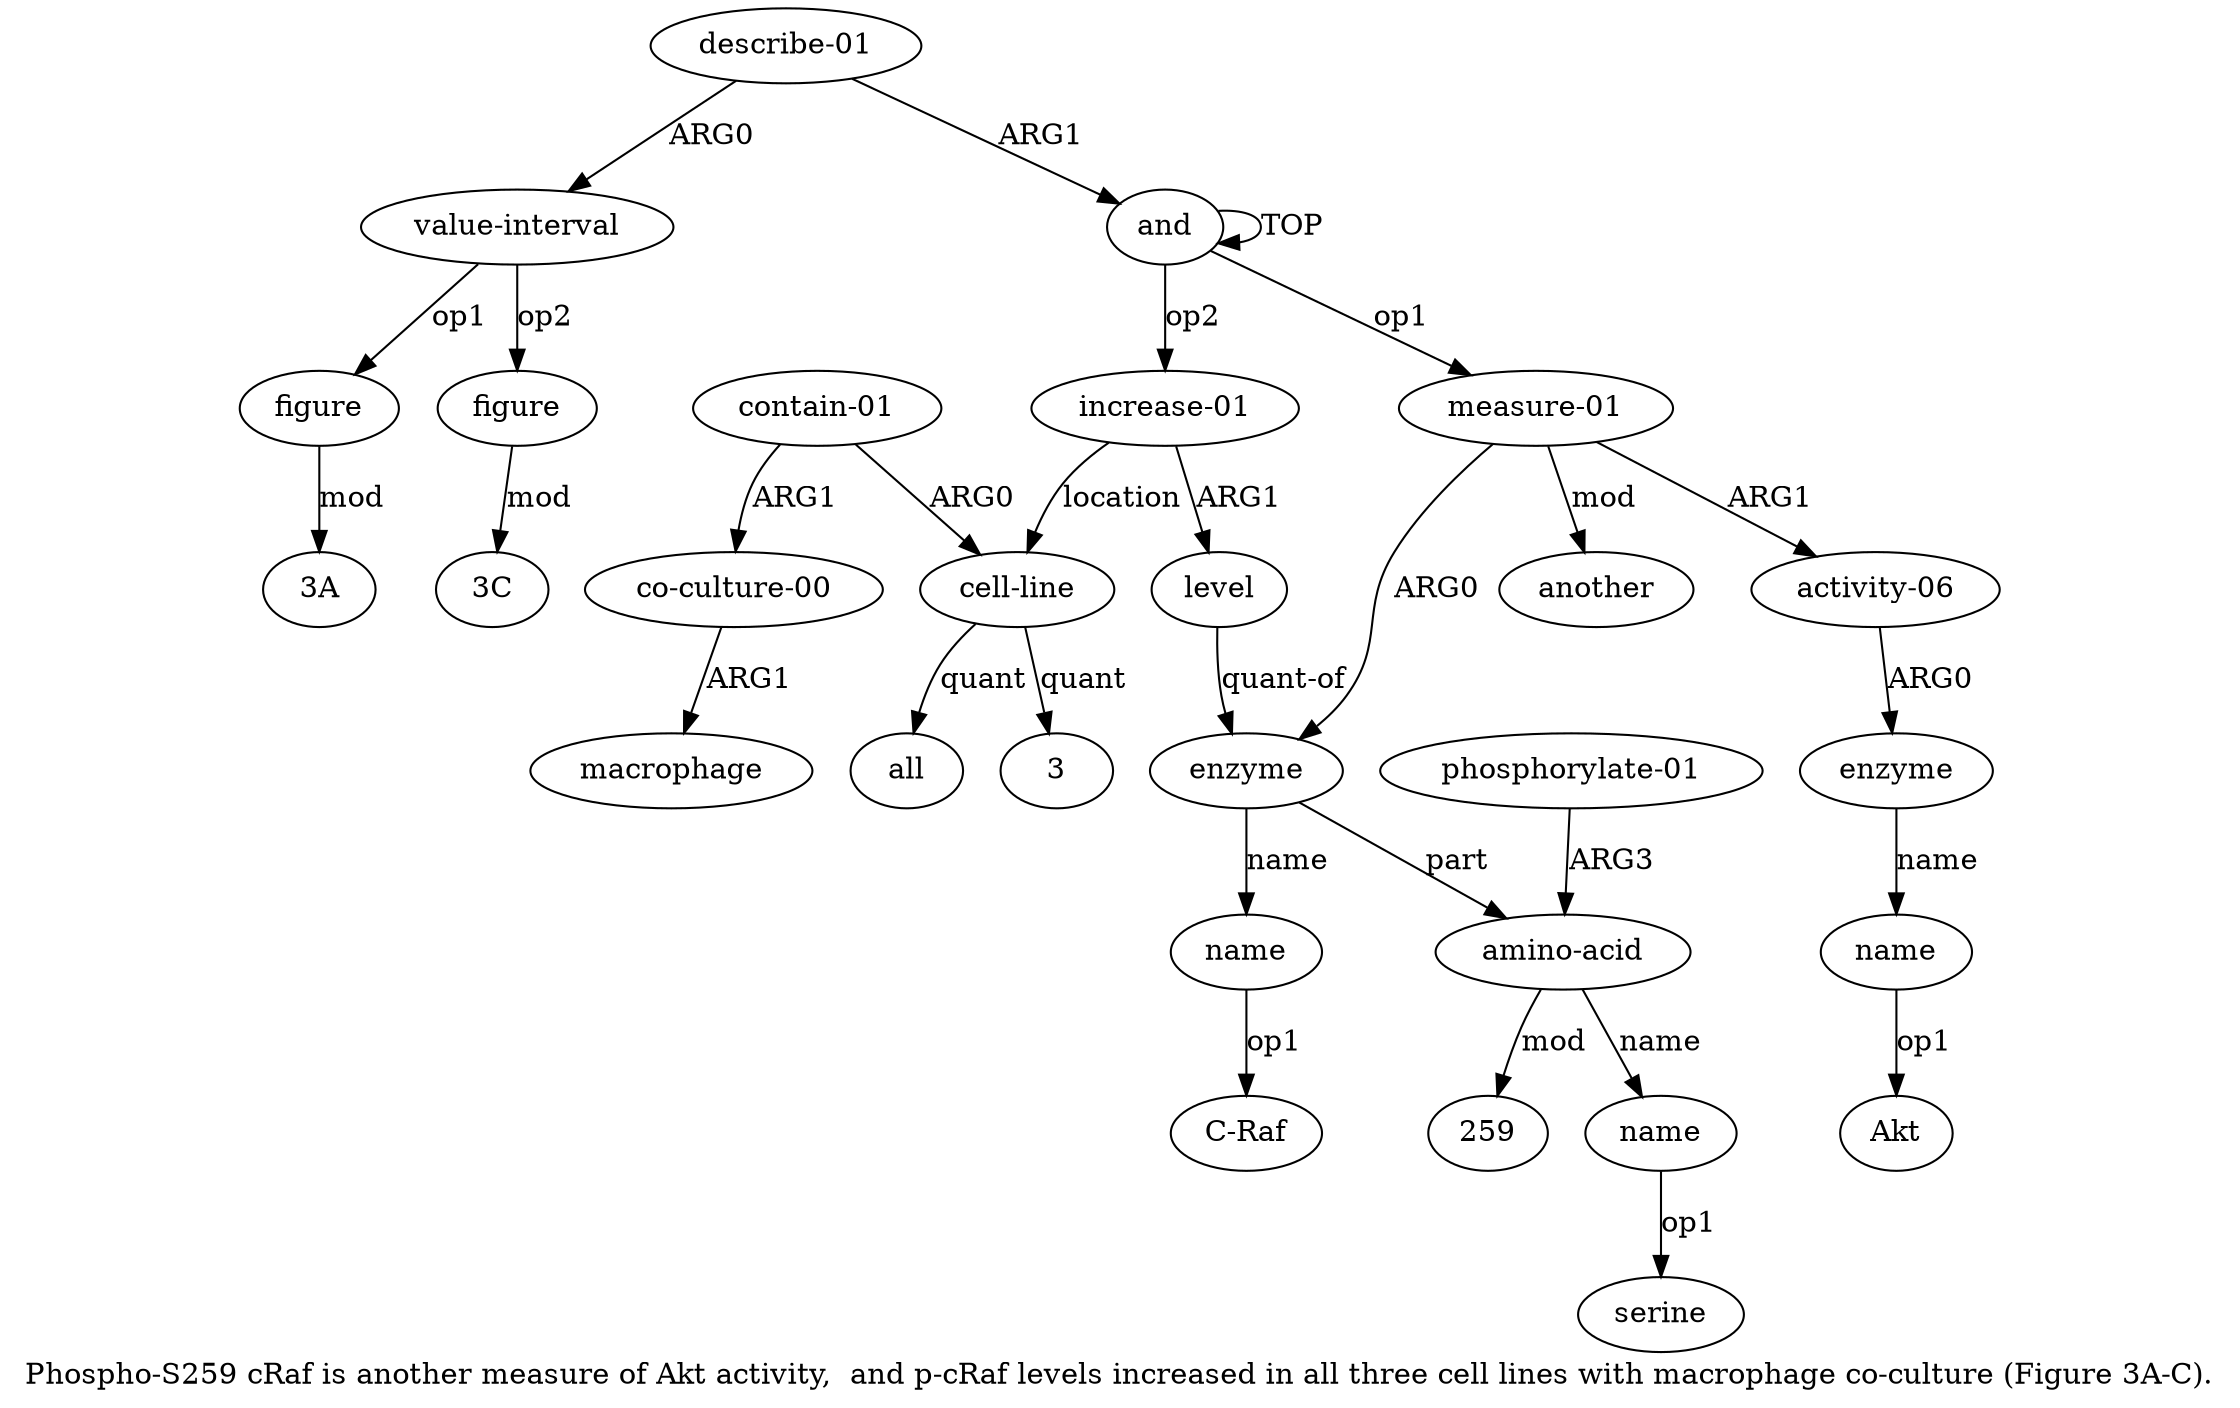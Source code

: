 digraph  {
	graph [label="Phospho-S259 cRaf is another measure of Akt activity,  and p-cRaf levels increased in all three cell lines with macrophage co-culture (\
Figure 3A-C)."];
	node [label="\N"];
	a20	 [color=black,
		gold_ind=20,
		gold_label=figure,
		label=figure,
		test_ind=20,
		test_label=figure];
	"a20 3A"	 [color=black,
		gold_ind=-1,
		gold_label="3A",
		label="3A",
		test_ind=-1,
		test_label="3A"];
	a20 -> "a20 3A" [key=0,
	color=black,
	gold_label=mod,
	label=mod,
	test_label=mod];
a21 [color=black,
	gold_ind=21,
	gold_label=figure,
	label=figure,
	test_ind=21,
	test_label=figure];
"a21 3C" [color=black,
	gold_ind=-1,
	gold_label="3C",
	label="3C",
	test_ind=-1,
	test_label="3C"];
a21 -> "a21 3C" [key=0,
color=black,
gold_label=mod,
label=mod,
test_label=mod];
"a5 serine" [color=black,
gold_ind=-1,
gold_label=serine,
label=serine,
test_ind=-1,
test_label=serine];
"a4 259" [color=black,
gold_ind=-1,
gold_label=259,
label=259,
test_ind=-1,
test_label=259];
"a9 Akt" [color=black,
gold_ind=-1,
gold_label=Akt,
label=Akt,
test_ind=-1,
test_label=Akt];
a15 [color=black,
gold_ind=15,
gold_label="contain-01",
label="contain-01",
test_ind=15,
test_label="contain-01"];
a16 [color=black,
gold_ind=16,
gold_label="co-culture-00",
label="co-culture-00",
test_ind=16,
test_label="co-culture-00"];
a15 -> a16 [key=0,
color=black,
gold_label=ARG1,
label=ARG1,
test_label=ARG1];
a13 [color=black,
gold_ind=13,
gold_label="cell-line",
label="cell-line",
test_ind=13,
test_label="cell-line"];
a15 -> a13 [key=0,
color=black,
gold_label=ARG0,
label=ARG0,
test_label=ARG0];
a14 [color=black,
gold_ind=14,
gold_label=all,
label=all,
test_ind=14,
test_label=all];
a17 [color=black,
gold_ind=17,
gold_label=macrophage,
label=macrophage,
test_ind=17,
test_label=macrophage];
a16 -> a17 [key=0,
color=black,
gold_label=ARG1,
label=ARG1,
test_label=ARG1];
a11 [color=black,
gold_ind=11,
gold_label="increase-01",
label="increase-01",
test_ind=11,
test_label="increase-01"];
a11 -> a13 [key=0,
color=black,
gold_label=location,
label=location,
test_label=location];
a12 [color=black,
gold_ind=12,
gold_label=level,
label=level,
test_ind=12,
test_label=level];
a11 -> a12 [key=0,
color=black,
gold_label=ARG1,
label=ARG1,
test_label=ARG1];
a10 [color=black,
gold_ind=10,
gold_label=another,
label=another,
test_ind=10,
test_label=another];
a13 -> a14 [key=0,
color=black,
gold_label=quant,
label=quant,
test_label=quant];
"a13 3" [color=black,
gold_ind=-1,
gold_label=3,
label=3,
test_ind=-1,
test_label=3];
a13 -> "a13 3" [key=0,
color=black,
gold_label=quant,
label=quant,
test_label=quant];
a2 [color=black,
gold_ind=2,
gold_label=enzyme,
label=enzyme,
test_ind=2,
test_label=enzyme];
a12 -> a2 [key=0,
color=black,
gold_label="quant-of",
label="quant-of",
test_label="quant-of"];
a19 [color=black,
gold_ind=19,
gold_label="value-interval",
label="value-interval",
test_ind=19,
test_label="value-interval"];
a19 -> a20 [key=0,
color=black,
gold_label=op1,
label=op1,
test_label=op1];
a19 -> a21 [key=0,
color=black,
gold_label=op2,
label=op2,
test_label=op2];
a18 [color=black,
gold_ind=18,
gold_label="describe-01",
label="describe-01",
test_ind=18,
test_label="describe-01"];
a18 -> a19 [key=0,
color=black,
gold_label=ARG0,
label=ARG0,
test_label=ARG0];
a0 [color=black,
gold_ind=0,
gold_label=and,
label=and,
test_ind=0,
test_label=and];
a18 -> a0 [key=0,
color=black,
gold_label=ARG1,
label=ARG1,
test_label=ARG1];
"a3 C-Raf" [color=black,
gold_ind=-1,
gold_label="C-Raf",
label="C-Raf",
test_ind=-1,
test_label="C-Raf"];
a1 [color=black,
gold_ind=1,
gold_label="measure-01",
label="measure-01",
test_ind=1,
test_label="measure-01"];
a1 -> a10 [key=0,
color=black,
gold_label=mod,
label=mod,
test_label=mod];
a1 -> a2 [key=0,
color=black,
gold_label=ARG0,
label=ARG0,
test_label=ARG0];
a7 [color=black,
gold_ind=7,
gold_label="activity-06",
label="activity-06",
test_ind=7,
test_label="activity-06"];
a1 -> a7 [key=0,
color=black,
gold_label=ARG1,
label=ARG1,
test_label=ARG1];
a0 -> a11 [key=0,
color=black,
gold_label=op2,
label=op2,
test_label=op2];
a0 -> a1 [key=0,
color=black,
gold_label=op1,
label=op1,
test_label=op1];
a0 -> a0 [key=0,
color=black,
gold_label=TOP,
label=TOP,
test_label=TOP];
a3 [color=black,
gold_ind=3,
gold_label=name,
label=name,
test_ind=3,
test_label=name];
a3 -> "a3 C-Raf" [key=0,
color=black,
gold_label=op1,
label=op1,
test_label=op1];
a2 -> a3 [key=0,
color=black,
gold_label=name,
label=name,
test_label=name];
a4 [color=black,
gold_ind=4,
gold_label="amino-acid",
label="amino-acid",
test_ind=4,
test_label="amino-acid"];
a2 -> a4 [key=0,
color=black,
gold_label=part,
label=part,
test_label=part];
a5 [color=black,
gold_ind=5,
gold_label=name,
label=name,
test_ind=5,
test_label=name];
a5 -> "a5 serine" [key=0,
color=black,
gold_label=op1,
label=op1,
test_label=op1];
a4 -> "a4 259" [key=0,
color=black,
gold_label=mod,
label=mod,
test_label=mod];
a4 -> a5 [key=0,
color=black,
gold_label=name,
label=name,
test_label=name];
a8 [color=black,
gold_ind=8,
gold_label=enzyme,
label=enzyme,
test_ind=8,
test_label=enzyme];
a7 -> a8 [key=0,
color=black,
gold_label=ARG0,
label=ARG0,
test_label=ARG0];
a6 [color=black,
gold_ind=6,
gold_label="phosphorylate-01",
label="phosphorylate-01",
test_ind=6,
test_label="phosphorylate-01"];
a6 -> a4 [key=0,
color=black,
gold_label=ARG3,
label=ARG3,
test_label=ARG3];
a9 [color=black,
gold_ind=9,
gold_label=name,
label=name,
test_ind=9,
test_label=name];
a9 -> "a9 Akt" [key=0,
color=black,
gold_label=op1,
label=op1,
test_label=op1];
a8 -> a9 [key=0,
color=black,
gold_label=name,
label=name,
test_label=name];
}
